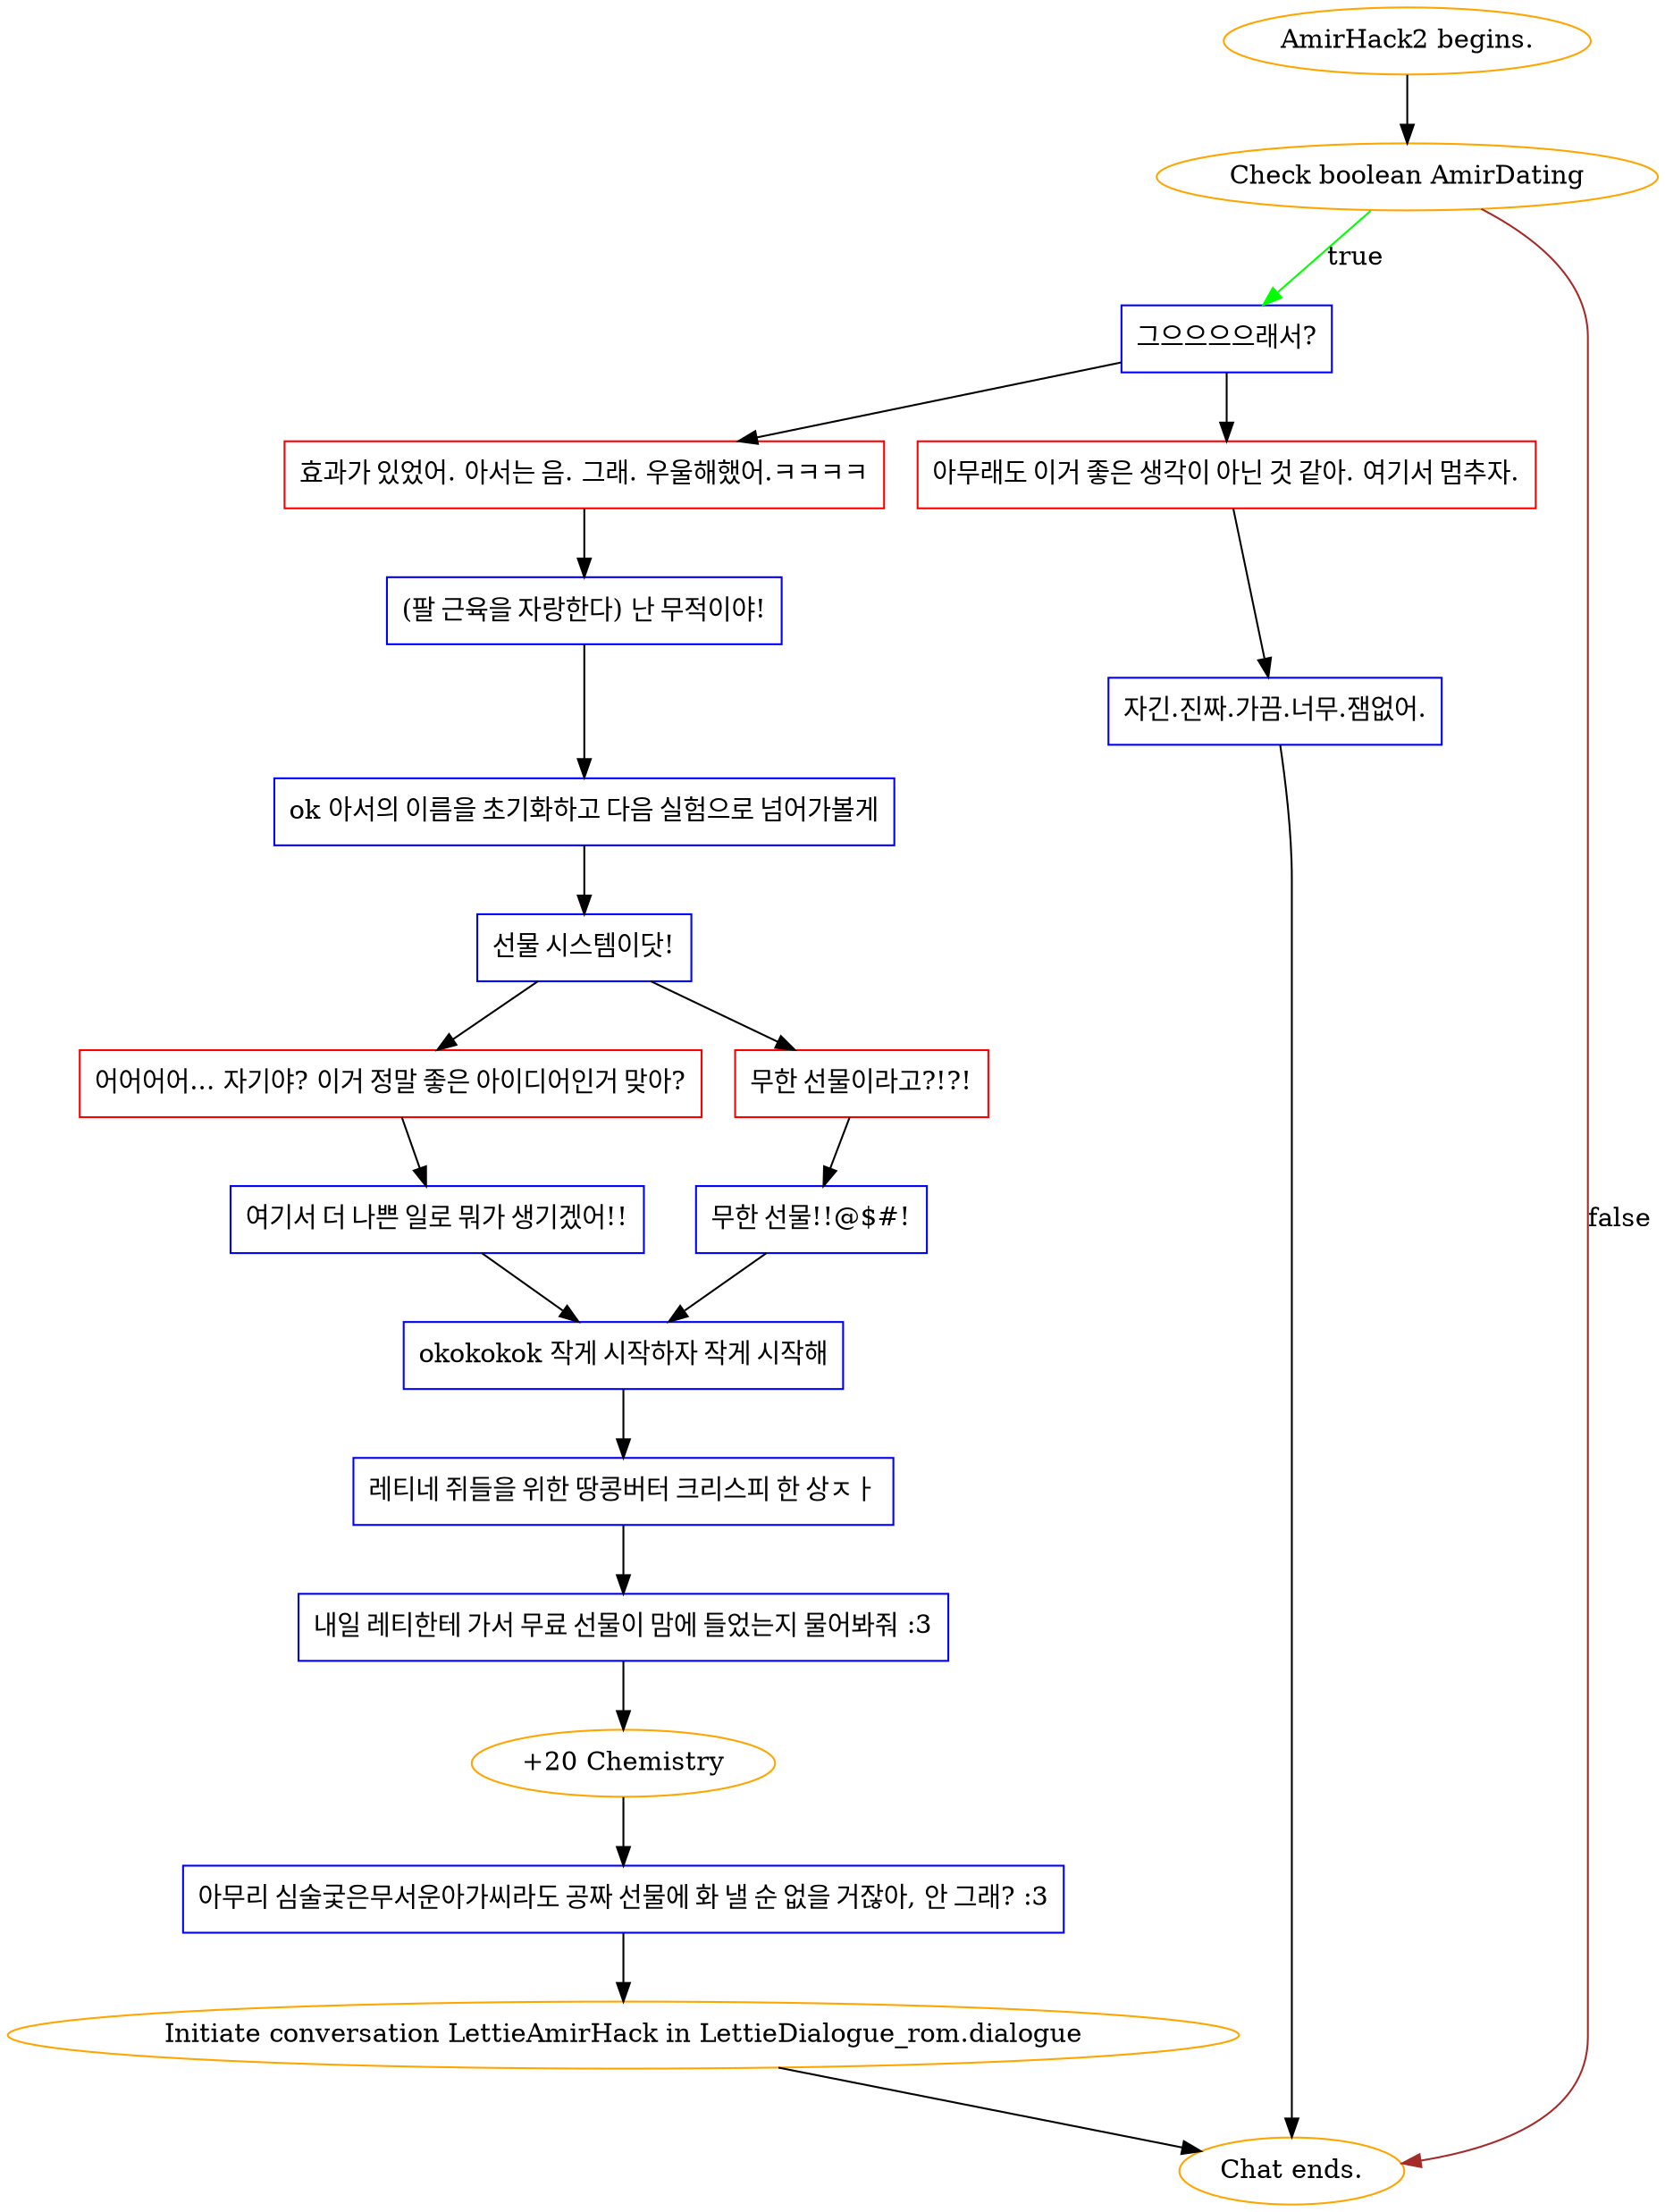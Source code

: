 digraph {
	"AmirHack2 begins." [color=orange];
		"AmirHack2 begins." -> j1974262334;
	j1974262334 [label="Check boolean AmirDating",color=orange];
		j1974262334 -> j2422381615 [label=true,color=green];
		j1974262334 -> "Chat ends." [label=false,color=brown];
	j2422381615 [label="그으으으으래서?",shape=box,color=blue];
		j2422381615 -> j1776608792;
		j2422381615 -> j805279821;
	"Chat ends." [color=orange];
	j1776608792 [label="효과가 있었어. 아서는 음. 그래. 우울해했어.ㅋㅋㅋㅋ",shape=box,color=red];
		j1776608792 -> j1687428220;
	j805279821 [label="아무래도 이거 좋은 생각이 아닌 것 같아. 여기서 멈추자.",shape=box,color=red];
		j805279821 -> j1180686460;
	j1687428220 [label="(팔 근육을 자랑한다) 난 무적이야!",shape=box,color=blue];
		j1687428220 -> j1003563693;
	j1180686460 [label="자긴.진짜.가끔.너무.잼없어.",shape=box,color=blue];
		j1180686460 -> "Chat ends.";
	j1003563693 [label="ok 아서의 이름을 초기화하고 다음 실험으로 넘어가볼게",shape=box,color=blue];
		j1003563693 -> j1109418824;
	j1109418824 [label="선물 시스템이닷!",shape=box,color=blue];
		j1109418824 -> j694847362;
		j1109418824 -> j726145899;
	j694847362 [label="어어어어... 자기야? 이거 정말 좋은 아이디어인거 맞아?",shape=box,color=red];
		j694847362 -> j1205266852;
	j726145899 [label="무한 선물이라고?!?!",shape=box,color=red];
		j726145899 -> j1271571504;
	j1205266852 [label="여기서 더 나쁜 일로 뭐가 생기겠어!!",shape=box,color=blue];
		j1205266852 -> j1886923448;
	j1271571504 [label="무한 선물!!@$#!",shape=box,color=blue];
		j1271571504 -> j1886923448;
	j1886923448 [label="okokokok 작게 시작하자 작게 시작해",shape=box,color=blue];
		j1886923448 -> j1712999892;
	j1712999892 [label="레티네 쥐들을 위한 땅콩버터 크리스피 한 상ㅈㅏ",shape=box,color=blue];
		j1712999892 -> j94696639;
	j94696639 [label="내일 레티한테 가서 무료 선물이 맘에 들었는지 물어봐줘 :3",shape=box,color=blue];
		j94696639 -> j2192259812;
	j2192259812 [label="+20 Chemistry",color=orange];
		j2192259812 -> j2192260238;
	j2192260238 [label="아무리 심술궃은무서운아가씨라도 공짜 선물에 화 낼 순 없을 거잖아, 안 그래? :3",shape=box,color=blue];
		j2192260238 -> "Initiate conversation LettieAmirHack in LettieDialogue_rom.dialogue";
	"Initiate conversation LettieAmirHack in LettieDialogue_rom.dialogue" [label="Initiate conversation LettieAmirHack in LettieDialogue_rom.dialogue",color=orange];
		"Initiate conversation LettieAmirHack in LettieDialogue_rom.dialogue" -> "Chat ends.";
}